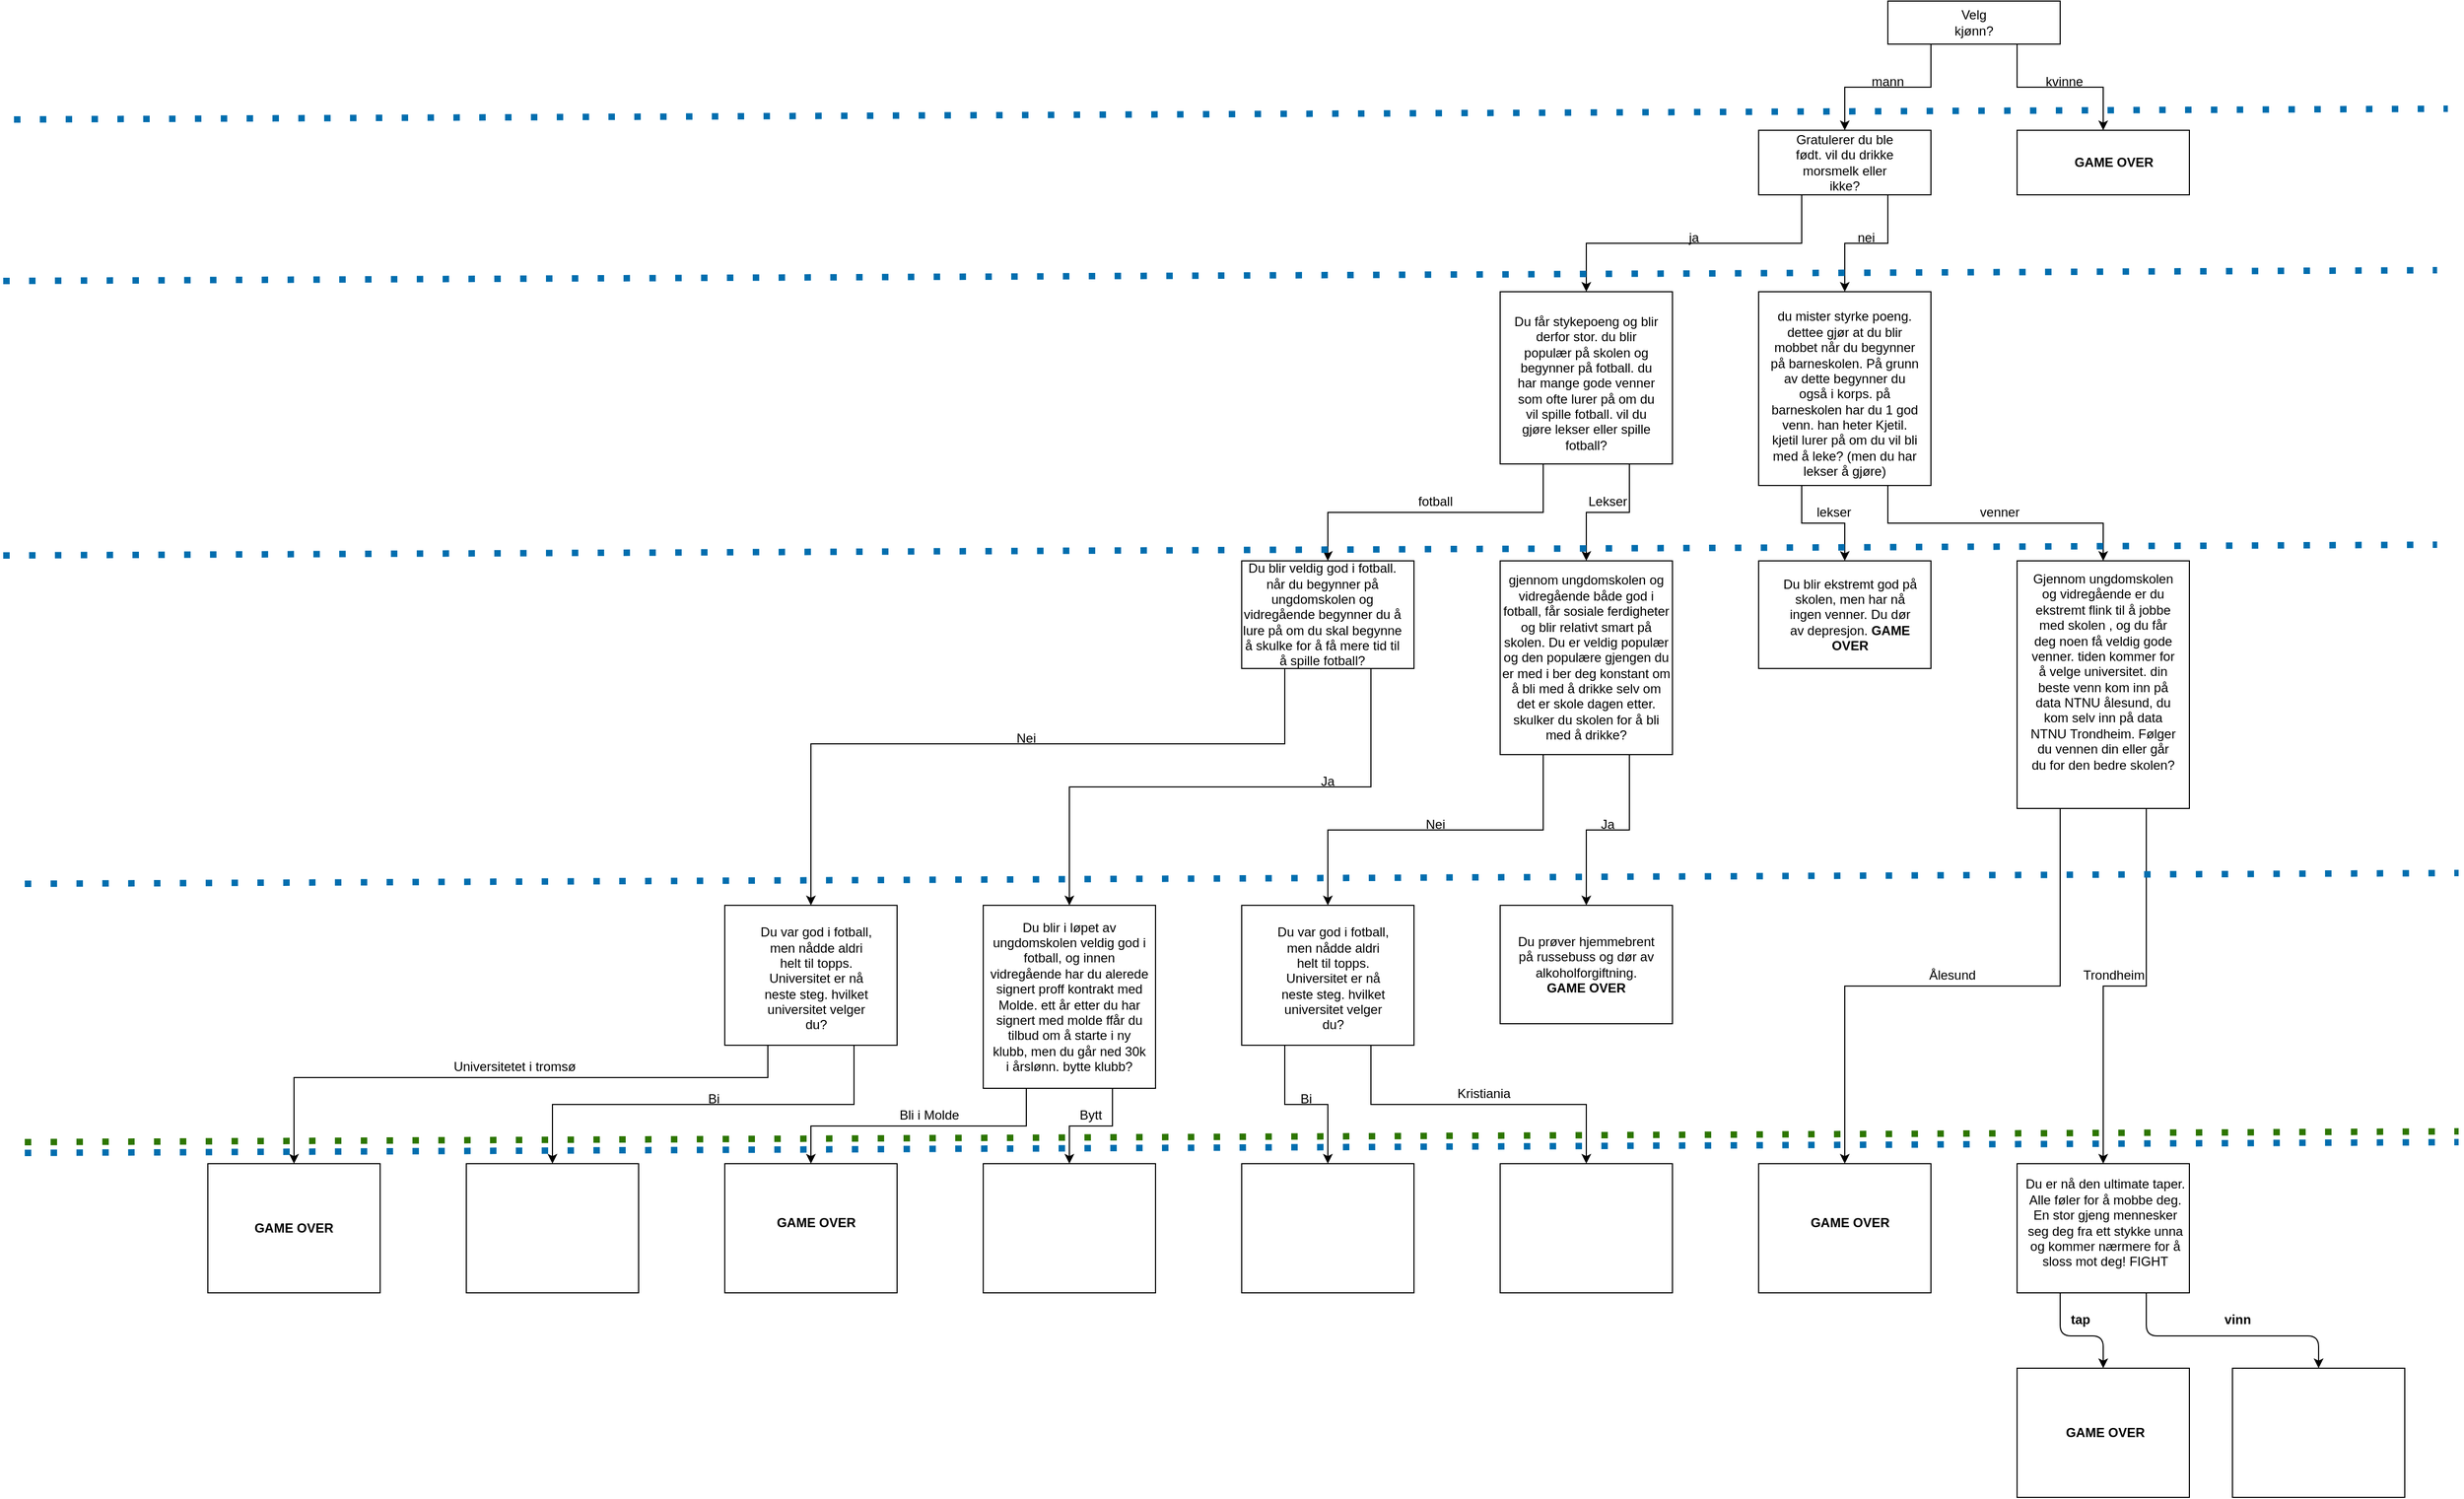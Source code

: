 <mxfile>
    <diagram name="Page-1" id="lef5iDwa3xXjvtml4HyG">
        <mxGraphModel dx="2606" dy="690" grid="1" gridSize="10" guides="1" tooltips="1" connect="1" arrows="1" fold="1" page="1" pageScale="1" pageWidth="827" pageHeight="1169" math="0" shadow="0">
            <root>
                <mxCell id="0"/>
                <mxCell id="1" parent="0"/>
                <mxCell id="9PuQq-sYvJ30OwEYMtA9-5" style="edgeStyle=orthogonalEdgeStyle;rounded=0;orthogonalLoop=1;jettySize=auto;html=1;exitX=0.25;exitY=1;exitDx=0;exitDy=0;entryX=0.5;entryY=0;entryDx=0;entryDy=0;" parent="1" source="9PuQq-sYvJ30OwEYMtA9-1" target="9PuQq-sYvJ30OwEYMtA9-3" edge="1">
                    <mxGeometry relative="1" as="geometry"/>
                </mxCell>
                <mxCell id="9PuQq-sYvJ30OwEYMtA9-8" style="edgeStyle=orthogonalEdgeStyle;rounded=0;orthogonalLoop=1;jettySize=auto;html=1;exitX=0.75;exitY=1;exitDx=0;exitDy=0;entryX=0.5;entryY=0;entryDx=0;entryDy=0;" parent="1" source="9PuQq-sYvJ30OwEYMtA9-1" target="9PuQq-sYvJ30OwEYMtA9-6" edge="1">
                    <mxGeometry relative="1" as="geometry"/>
                </mxCell>
                <mxCell id="9PuQq-sYvJ30OwEYMtA9-1" value="" style="rounded=0;whiteSpace=wrap;html=1;" parent="1" vertex="1">
                    <mxGeometry x="280" y="80" width="160" height="40" as="geometry"/>
                </mxCell>
                <mxCell id="9PuQq-sYvJ30OwEYMtA9-2" value="Velg kjønn?" style="text;html=1;strokeColor=none;fillColor=none;align=center;verticalAlign=middle;whiteSpace=wrap;rounded=0;" parent="1" vertex="1">
                    <mxGeometry x="330" y="85" width="60" height="30" as="geometry"/>
                </mxCell>
                <mxCell id="9PuQq-sYvJ30OwEYMtA9-19" style="edgeStyle=orthogonalEdgeStyle;rounded=0;orthogonalLoop=1;jettySize=auto;html=1;exitX=0.75;exitY=1;exitDx=0;exitDy=0;entryX=0.5;entryY=0;entryDx=0;entryDy=0;" parent="1" source="9PuQq-sYvJ30OwEYMtA9-3" target="9PuQq-sYvJ30OwEYMtA9-14" edge="1">
                    <mxGeometry relative="1" as="geometry"/>
                </mxCell>
                <mxCell id="9PuQq-sYvJ30OwEYMtA9-20" style="edgeStyle=orthogonalEdgeStyle;rounded=0;orthogonalLoop=1;jettySize=auto;html=1;exitX=0.25;exitY=1;exitDx=0;exitDy=0;entryX=0.5;entryY=0;entryDx=0;entryDy=0;" parent="1" source="9PuQq-sYvJ30OwEYMtA9-3" target="9PuQq-sYvJ30OwEYMtA9-15" edge="1">
                    <mxGeometry relative="1" as="geometry"/>
                </mxCell>
                <mxCell id="9PuQq-sYvJ30OwEYMtA9-3" value="" style="rounded=0;whiteSpace=wrap;html=1;" parent="1" vertex="1">
                    <mxGeometry x="160" y="200" width="160" height="60" as="geometry"/>
                </mxCell>
                <mxCell id="9PuQq-sYvJ30OwEYMtA9-6" value="" style="rounded=0;whiteSpace=wrap;html=1;" parent="1" vertex="1">
                    <mxGeometry x="400" y="200" width="160" height="60" as="geometry"/>
                </mxCell>
                <mxCell id="9PuQq-sYvJ30OwEYMtA9-9" value="&lt;b&gt;GAME OVER&lt;/b&gt;" style="text;html=1;strokeColor=none;fillColor=none;align=center;verticalAlign=middle;whiteSpace=wrap;rounded=0;" parent="1" vertex="1">
                    <mxGeometry x="450" y="215" width="80" height="30" as="geometry"/>
                </mxCell>
                <mxCell id="9PuQq-sYvJ30OwEYMtA9-10" value="mann" style="text;html=1;strokeColor=none;fillColor=none;align=center;verticalAlign=middle;whiteSpace=wrap;rounded=0;" parent="1" vertex="1">
                    <mxGeometry x="250" y="140" width="60" height="30" as="geometry"/>
                </mxCell>
                <mxCell id="9PuQq-sYvJ30OwEYMtA9-11" value="kvinne" style="text;html=1;strokeColor=none;fillColor=none;align=center;verticalAlign=middle;whiteSpace=wrap;rounded=0;" parent="1" vertex="1">
                    <mxGeometry x="414" y="140" width="60" height="30" as="geometry"/>
                </mxCell>
                <mxCell id="9PuQq-sYvJ30OwEYMtA9-13" value="Gratulerer du ble født. vil du drikke morsmelk eller ikke?" style="text;html=1;strokeColor=none;fillColor=none;align=center;verticalAlign=middle;whiteSpace=wrap;rounded=0;" parent="1" vertex="1">
                    <mxGeometry x="185" y="215" width="110" height="30" as="geometry"/>
                </mxCell>
                <mxCell id="9PuQq-sYvJ30OwEYMtA9-31" style="edgeStyle=orthogonalEdgeStyle;rounded=0;orthogonalLoop=1;jettySize=auto;html=1;exitX=0.25;exitY=1;exitDx=0;exitDy=0;entryX=0.5;entryY=0;entryDx=0;entryDy=0;" parent="1" source="9PuQq-sYvJ30OwEYMtA9-14" target="9PuQq-sYvJ30OwEYMtA9-26" edge="1">
                    <mxGeometry relative="1" as="geometry"/>
                </mxCell>
                <mxCell id="9PuQq-sYvJ30OwEYMtA9-32" style="edgeStyle=orthogonalEdgeStyle;rounded=0;orthogonalLoop=1;jettySize=auto;html=1;exitX=0.75;exitY=1;exitDx=0;exitDy=0;entryX=0.5;entryY=0;entryDx=0;entryDy=0;" parent="1" source="9PuQq-sYvJ30OwEYMtA9-14" target="9PuQq-sYvJ30OwEYMtA9-27" edge="1">
                    <mxGeometry relative="1" as="geometry"/>
                </mxCell>
                <mxCell id="9PuQq-sYvJ30OwEYMtA9-14" value="" style="rounded=0;whiteSpace=wrap;html=1;" parent="1" vertex="1">
                    <mxGeometry x="160" y="350" width="160" height="180" as="geometry"/>
                </mxCell>
                <mxCell id="9PuQq-sYvJ30OwEYMtA9-33" style="edgeStyle=orthogonalEdgeStyle;rounded=0;orthogonalLoop=1;jettySize=auto;html=1;exitX=0.75;exitY=1;exitDx=0;exitDy=0;entryX=0.5;entryY=0;entryDx=0;entryDy=0;" parent="1" source="9PuQq-sYvJ30OwEYMtA9-15" target="9PuQq-sYvJ30OwEYMtA9-29" edge="1">
                    <mxGeometry relative="1" as="geometry"/>
                </mxCell>
                <mxCell id="9PuQq-sYvJ30OwEYMtA9-34" style="edgeStyle=orthogonalEdgeStyle;rounded=0;orthogonalLoop=1;jettySize=auto;html=1;exitX=0.25;exitY=1;exitDx=0;exitDy=0;entryX=0.5;entryY=0;entryDx=0;entryDy=0;" parent="1" source="9PuQq-sYvJ30OwEYMtA9-15" target="9PuQq-sYvJ30OwEYMtA9-28" edge="1">
                    <mxGeometry relative="1" as="geometry"/>
                </mxCell>
                <mxCell id="9PuQq-sYvJ30OwEYMtA9-15" value="" style="rounded=0;whiteSpace=wrap;html=1;" parent="1" vertex="1">
                    <mxGeometry x="-80" y="350" width="160" height="160" as="geometry"/>
                </mxCell>
                <mxCell id="9PuQq-sYvJ30OwEYMtA9-21" value="ja" style="text;html=1;strokeColor=none;fillColor=none;align=center;verticalAlign=middle;whiteSpace=wrap;rounded=0;" parent="1" vertex="1">
                    <mxGeometry x="70" y="290" width="60" height="20" as="geometry"/>
                </mxCell>
                <mxCell id="9PuQq-sYvJ30OwEYMtA9-23" value="nei" style="text;html=1;strokeColor=none;fillColor=none;align=center;verticalAlign=middle;whiteSpace=wrap;rounded=0;" parent="1" vertex="1">
                    <mxGeometry x="230" y="290" width="60" height="20" as="geometry"/>
                </mxCell>
                <mxCell id="9PuQq-sYvJ30OwEYMtA9-24" value="du mister styrke poeng. dettee gjør at du blir mobbet når du begynner på barneskolen. På grunn av dette begynner du også i korps. på barneskolen har du 1 god venn. han heter Kjetil. kjetil lurer på om du vil bli med å leke? (men du har lekser å gjøre)" style="text;html=1;strokeColor=none;fillColor=none;align=center;verticalAlign=middle;whiteSpace=wrap;rounded=0;" parent="1" vertex="1">
                    <mxGeometry x="170" y="430" width="140" height="30" as="geometry"/>
                </mxCell>
                <mxCell id="9PuQq-sYvJ30OwEYMtA9-25" value="Du får stykepoeng og blir derfor stor. du blir populær på skolen og begynner på fotball. du har mange gode venner som ofte lurer på om du vil spille fotball. vil du gjøre lekser eller spille fotball?" style="text;html=1;strokeColor=none;fillColor=none;align=center;verticalAlign=middle;whiteSpace=wrap;rounded=0;" parent="1" vertex="1">
                    <mxGeometry x="-70" y="420" width="140" height="30" as="geometry"/>
                </mxCell>
                <mxCell id="9PuQq-sYvJ30OwEYMtA9-26" value="" style="rounded=0;whiteSpace=wrap;html=1;" parent="1" vertex="1">
                    <mxGeometry x="160" y="600" width="160" height="100" as="geometry"/>
                </mxCell>
                <mxCell id="9PuQq-sYvJ30OwEYMtA9-70" style="edgeStyle=orthogonalEdgeStyle;rounded=0;orthogonalLoop=1;jettySize=auto;html=1;exitX=0.25;exitY=1;exitDx=0;exitDy=0;entryX=0.5;entryY=0;entryDx=0;entryDy=0;" parent="1" source="9PuQq-sYvJ30OwEYMtA9-27" target="9PuQq-sYvJ30OwEYMtA9-60" edge="1">
                    <mxGeometry relative="1" as="geometry"/>
                </mxCell>
                <mxCell id="9PuQq-sYvJ30OwEYMtA9-71" style="edgeStyle=orthogonalEdgeStyle;rounded=0;orthogonalLoop=1;jettySize=auto;html=1;exitX=0.75;exitY=1;exitDx=0;exitDy=0;" parent="1" source="9PuQq-sYvJ30OwEYMtA9-27" target="9PuQq-sYvJ30OwEYMtA9-61" edge="1">
                    <mxGeometry relative="1" as="geometry"/>
                </mxCell>
                <mxCell id="9PuQq-sYvJ30OwEYMtA9-27" value="" style="rounded=0;whiteSpace=wrap;html=1;" parent="1" vertex="1">
                    <mxGeometry x="400" y="600" width="160" height="230" as="geometry"/>
                </mxCell>
                <mxCell id="9PuQq-sYvJ30OwEYMtA9-49" style="edgeStyle=orthogonalEdgeStyle;rounded=0;orthogonalLoop=1;jettySize=auto;html=1;exitX=0.25;exitY=1;exitDx=0;exitDy=0;entryX=0.5;entryY=0;entryDx=0;entryDy=0;" parent="1" source="9PuQq-sYvJ30OwEYMtA9-28" target="9PuQq-sYvJ30OwEYMtA9-45" edge="1">
                    <mxGeometry relative="1" as="geometry">
                        <Array as="points">
                            <mxPoint x="-280" y="770"/>
                            <mxPoint x="-720" y="770"/>
                        </Array>
                    </mxGeometry>
                </mxCell>
                <mxCell id="9PuQq-sYvJ30OwEYMtA9-50" style="edgeStyle=orthogonalEdgeStyle;rounded=0;orthogonalLoop=1;jettySize=auto;html=1;exitX=0.75;exitY=1;exitDx=0;exitDy=0;entryX=0.5;entryY=0;entryDx=0;entryDy=0;" parent="1" source="9PuQq-sYvJ30OwEYMtA9-28" target="9PuQq-sYvJ30OwEYMtA9-44" edge="1">
                    <mxGeometry relative="1" as="geometry">
                        <Array as="points">
                            <mxPoint x="-200" y="810"/>
                            <mxPoint x="-480" y="810"/>
                        </Array>
                    </mxGeometry>
                </mxCell>
                <mxCell id="9PuQq-sYvJ30OwEYMtA9-28" value="" style="rounded=0;whiteSpace=wrap;html=1;" parent="1" vertex="1">
                    <mxGeometry x="-320" y="600" width="160" height="100" as="geometry"/>
                </mxCell>
                <mxCell id="9PuQq-sYvJ30OwEYMtA9-47" style="edgeStyle=orthogonalEdgeStyle;rounded=0;orthogonalLoop=1;jettySize=auto;html=1;exitX=0.25;exitY=1;exitDx=0;exitDy=0;entryX=0.5;entryY=0;entryDx=0;entryDy=0;" parent="1" source="9PuQq-sYvJ30OwEYMtA9-29" target="9PuQq-sYvJ30OwEYMtA9-42" edge="1">
                    <mxGeometry relative="1" as="geometry"/>
                </mxCell>
                <mxCell id="9PuQq-sYvJ30OwEYMtA9-48" style="edgeStyle=orthogonalEdgeStyle;rounded=0;orthogonalLoop=1;jettySize=auto;html=1;exitX=0.75;exitY=1;exitDx=0;exitDy=0;entryX=0.5;entryY=0;entryDx=0;entryDy=0;" parent="1" source="9PuQq-sYvJ30OwEYMtA9-29" target="9PuQq-sYvJ30OwEYMtA9-41" edge="1">
                    <mxGeometry relative="1" as="geometry"/>
                </mxCell>
                <mxCell id="9PuQq-sYvJ30OwEYMtA9-29" value="" style="rounded=0;whiteSpace=wrap;html=1;" parent="1" vertex="1">
                    <mxGeometry x="-80" y="600" width="160" height="180" as="geometry"/>
                </mxCell>
                <mxCell id="9PuQq-sYvJ30OwEYMtA9-35" value="Lekser" style="text;html=1;strokeColor=none;fillColor=none;align=center;verticalAlign=middle;whiteSpace=wrap;rounded=0;" parent="1" vertex="1">
                    <mxGeometry x="-10" y="530" width="60" height="30" as="geometry"/>
                </mxCell>
                <mxCell id="9PuQq-sYvJ30OwEYMtA9-36" value="fotball" style="text;html=1;strokeColor=none;fillColor=none;align=center;verticalAlign=middle;whiteSpace=wrap;rounded=0;" parent="1" vertex="1">
                    <mxGeometry x="-170" y="530" width="60" height="30" as="geometry"/>
                </mxCell>
                <mxCell id="9PuQq-sYvJ30OwEYMtA9-37" value="lekser" style="text;html=1;strokeColor=none;fillColor=none;align=center;verticalAlign=middle;whiteSpace=wrap;rounded=0;" parent="1" vertex="1">
                    <mxGeometry x="200" y="540" width="60" height="30" as="geometry"/>
                </mxCell>
                <mxCell id="9PuQq-sYvJ30OwEYMtA9-38" value="venner" style="text;html=1;strokeColor=none;fillColor=none;align=center;verticalAlign=middle;whiteSpace=wrap;rounded=0;" parent="1" vertex="1">
                    <mxGeometry x="354" y="540" width="60" height="30" as="geometry"/>
                </mxCell>
                <mxCell id="9PuQq-sYvJ30OwEYMtA9-39" value="Du blir veldig god i fotball. når du begynner på ungdomskolen og vidregående begynner du å lure på om du skal begynne å skulke for å få mere tid til å spille fotball?" style="text;html=1;strokeColor=none;fillColor=none;align=center;verticalAlign=middle;whiteSpace=wrap;rounded=0;" parent="1" vertex="1">
                    <mxGeometry x="-320" y="585" width="150" height="130" as="geometry"/>
                </mxCell>
                <mxCell id="9PuQq-sYvJ30OwEYMtA9-40" value="gjennom ungdomskolen og vidregående både god i fotball, får sosiale ferdigheter og blir relativt smart på skolen. Du er veldig populær og den populære gjengen du er med i ber deg konstant om å bli med å drikke selv om det er skole dagen etter. skulker du skolen for å bli med å drikke?" style="text;html=1;strokeColor=none;fillColor=none;align=center;verticalAlign=middle;whiteSpace=wrap;rounded=0;" parent="1" vertex="1">
                    <mxGeometry x="-80" y="610" width="160" height="160" as="geometry"/>
                </mxCell>
                <mxCell id="9PuQq-sYvJ30OwEYMtA9-41" value="" style="rounded=0;whiteSpace=wrap;html=1;" parent="1" vertex="1">
                    <mxGeometry x="-80" y="920" width="160" height="110" as="geometry"/>
                </mxCell>
                <mxCell id="9PuQq-sYvJ30OwEYMtA9-72" style="edgeStyle=orthogonalEdgeStyle;rounded=0;orthogonalLoop=1;jettySize=auto;html=1;exitX=0.75;exitY=1;exitDx=0;exitDy=0;" parent="1" source="9PuQq-sYvJ30OwEYMtA9-42" target="9PuQq-sYvJ30OwEYMtA9-65" edge="1">
                    <mxGeometry relative="1" as="geometry"/>
                </mxCell>
                <mxCell id="9PuQq-sYvJ30OwEYMtA9-73" style="edgeStyle=orthogonalEdgeStyle;rounded=0;orthogonalLoop=1;jettySize=auto;html=1;exitX=0.25;exitY=1;exitDx=0;exitDy=0;entryX=0.5;entryY=0;entryDx=0;entryDy=0;" parent="1" source="9PuQq-sYvJ30OwEYMtA9-42" target="9PuQq-sYvJ30OwEYMtA9-64" edge="1">
                    <mxGeometry relative="1" as="geometry"/>
                </mxCell>
                <mxCell id="9PuQq-sYvJ30OwEYMtA9-42" value="" style="rounded=0;whiteSpace=wrap;html=1;" parent="1" vertex="1">
                    <mxGeometry x="-320" y="920" width="160" height="130" as="geometry"/>
                </mxCell>
                <mxCell id="9PuQq-sYvJ30OwEYMtA9-43" value="Du var god i fotball, men nådde aldri helt til topps. Universitet er nå neste steg. hvilket universitet velger du?" style="text;html=1;strokeColor=none;fillColor=none;align=center;verticalAlign=middle;whiteSpace=wrap;rounded=0;" parent="1" vertex="1">
                    <mxGeometry x="-290" y="935" width="110" height="105" as="geometry"/>
                </mxCell>
                <mxCell id="9PuQq-sYvJ30OwEYMtA9-75" style="edgeStyle=orthogonalEdgeStyle;rounded=0;orthogonalLoop=1;jettySize=auto;html=1;exitX=0.25;exitY=1;exitDx=0;exitDy=0;entryX=0.5;entryY=0;entryDx=0;entryDy=0;" parent="1" source="9PuQq-sYvJ30OwEYMtA9-44" target="9PuQq-sYvJ30OwEYMtA9-66" edge="1">
                    <mxGeometry relative="1" as="geometry"/>
                </mxCell>
                <mxCell id="9PuQq-sYvJ30OwEYMtA9-78" style="edgeStyle=orthogonalEdgeStyle;rounded=0;orthogonalLoop=1;jettySize=auto;html=1;exitX=0.75;exitY=1;exitDx=0;exitDy=0;entryX=0.5;entryY=0;entryDx=0;entryDy=0;" parent="1" source="9PuQq-sYvJ30OwEYMtA9-44" target="9PuQq-sYvJ30OwEYMtA9-67" edge="1">
                    <mxGeometry relative="1" as="geometry"/>
                </mxCell>
                <mxCell id="9PuQq-sYvJ30OwEYMtA9-44" value="" style="rounded=0;whiteSpace=wrap;html=1;" parent="1" vertex="1">
                    <mxGeometry x="-560" y="920" width="160" height="170" as="geometry"/>
                </mxCell>
                <mxCell id="9PuQq-sYvJ30OwEYMtA9-76" style="edgeStyle=orthogonalEdgeStyle;rounded=0;orthogonalLoop=1;jettySize=auto;html=1;exitX=0.75;exitY=1;exitDx=0;exitDy=0;entryX=0.5;entryY=0;entryDx=0;entryDy=0;" parent="1" source="9PuQq-sYvJ30OwEYMtA9-45" target="9PuQq-sYvJ30OwEYMtA9-69" edge="1">
                    <mxGeometry relative="1" as="geometry"/>
                </mxCell>
                <mxCell id="9PuQq-sYvJ30OwEYMtA9-77" style="edgeStyle=orthogonalEdgeStyle;rounded=0;orthogonalLoop=1;jettySize=auto;html=1;exitX=0.25;exitY=1;exitDx=0;exitDy=0;entryX=0.5;entryY=0;entryDx=0;entryDy=0;" parent="1" source="9PuQq-sYvJ30OwEYMtA9-45" target="9PuQq-sYvJ30OwEYMtA9-68" edge="1">
                    <mxGeometry relative="1" as="geometry">
                        <Array as="points">
                            <mxPoint x="-760" y="1080"/>
                            <mxPoint x="-1200" y="1080"/>
                        </Array>
                    </mxGeometry>
                </mxCell>
                <mxCell id="9PuQq-sYvJ30OwEYMtA9-45" value="" style="rounded=0;whiteSpace=wrap;html=1;" parent="1" vertex="1">
                    <mxGeometry x="-800" y="920" width="160" height="130" as="geometry"/>
                </mxCell>
                <mxCell id="9PuQq-sYvJ30OwEYMtA9-46" value="Du var god i fotball, men nådde aldri helt til topps. Universitet er nå neste steg. hvilket universitet velger du?" style="text;html=1;strokeColor=none;fillColor=none;align=center;verticalAlign=middle;whiteSpace=wrap;rounded=0;" parent="1" vertex="1">
                    <mxGeometry x="-770" y="935" width="110" height="105" as="geometry"/>
                </mxCell>
                <mxCell id="9PuQq-sYvJ30OwEYMtA9-51" value="Nei" style="text;html=1;strokeColor=none;fillColor=none;align=center;verticalAlign=middle;whiteSpace=wrap;rounded=0;" parent="1" vertex="1">
                    <mxGeometry x="-550" y="750" width="60" height="30" as="geometry"/>
                </mxCell>
                <mxCell id="9PuQq-sYvJ30OwEYMtA9-52" value="Nei" style="text;html=1;strokeColor=none;fillColor=none;align=center;verticalAlign=middle;whiteSpace=wrap;rounded=0;" parent="1" vertex="1">
                    <mxGeometry x="-170" y="830" width="60" height="30" as="geometry"/>
                </mxCell>
                <mxCell id="9PuQq-sYvJ30OwEYMtA9-53" value="Ja" style="text;html=1;strokeColor=none;fillColor=none;align=center;verticalAlign=middle;whiteSpace=wrap;rounded=0;" parent="1" vertex="1">
                    <mxGeometry x="-270" y="790" width="60" height="30" as="geometry"/>
                </mxCell>
                <mxCell id="9PuQq-sYvJ30OwEYMtA9-54" value="Ja" style="text;html=1;strokeColor=none;fillColor=none;align=center;verticalAlign=middle;whiteSpace=wrap;rounded=0;" parent="1" vertex="1">
                    <mxGeometry x="-10" y="830" width="60" height="30" as="geometry"/>
                </mxCell>
                <mxCell id="9PuQq-sYvJ30OwEYMtA9-55" value="Du blir i løpet av ungdomskolen veldig god i fotball, og innen vidregående har du alerede signert proff kontrakt med Molde. ett år etter du har signert med molde ffår du tilbud om å starte i ny klubb, men du går ned 30k i årslønn. bytte klubb?" style="text;html=1;strokeColor=none;fillColor=none;align=center;verticalAlign=middle;whiteSpace=wrap;rounded=0;" parent="1" vertex="1">
                    <mxGeometry x="-555" y="925" width="150" height="160" as="geometry"/>
                </mxCell>
                <mxCell id="9PuQq-sYvJ30OwEYMtA9-57" value="Du prøver hjemmebrent på russebuss og dør av alkoholforgiftning. &lt;b&gt;GAME OVER&lt;/b&gt;" style="text;html=1;strokeColor=none;fillColor=none;align=center;verticalAlign=middle;whiteSpace=wrap;rounded=0;" parent="1" vertex="1">
                    <mxGeometry x="-65" y="927.5" width="130" height="95" as="geometry"/>
                </mxCell>
                <mxCell id="9PuQq-sYvJ30OwEYMtA9-58" value="Du blir ekstremt god på skolen, men har nå ingen venner. Du dør av depresjon. &lt;b&gt;GAME OVER&lt;/b&gt;" style="text;html=1;strokeColor=none;fillColor=none;align=center;verticalAlign=middle;whiteSpace=wrap;rounded=0;" parent="1" vertex="1">
                    <mxGeometry x="180" y="612.5" width="130" height="75" as="geometry"/>
                </mxCell>
                <mxCell id="9PuQq-sYvJ30OwEYMtA9-59" value="Gjennom ungdomskolen og vidregående er du ekstremt flink til å jobbe med skolen , og du får deg noen få veldig gode venner. tiden kommer for å velge universitet. din beste venn kom inn på data NTNU ålesund, du kom selv inn på data NTNU Trondheim. Følger du vennen din eller går du for den bedre skolen?" style="text;html=1;strokeColor=none;fillColor=none;align=center;verticalAlign=middle;whiteSpace=wrap;rounded=0;" parent="1" vertex="1">
                    <mxGeometry x="410" y="615" width="140" height="175" as="geometry"/>
                </mxCell>
                <mxCell id="9PuQq-sYvJ30OwEYMtA9-60" value="" style="rounded=0;whiteSpace=wrap;html=1;" parent="1" vertex="1">
                    <mxGeometry x="160" y="1160" width="160" height="120" as="geometry"/>
                </mxCell>
                <mxCell id="13" style="edgeStyle=none;html=1;exitX=0.25;exitY=1;exitDx=0;exitDy=0;entryX=0.5;entryY=0;entryDx=0;entryDy=0;" edge="1" parent="1" source="9PuQq-sYvJ30OwEYMtA9-61" target="9">
                    <mxGeometry relative="1" as="geometry">
                        <Array as="points">
                            <mxPoint x="440" y="1320"/>
                            <mxPoint x="480" y="1320"/>
                        </Array>
                    </mxGeometry>
                </mxCell>
                <mxCell id="14" style="edgeStyle=none;html=1;exitX=0.75;exitY=1;exitDx=0;exitDy=0;entryX=0.5;entryY=0;entryDx=0;entryDy=0;" edge="1" parent="1" source="9PuQq-sYvJ30OwEYMtA9-61" target="11">
                    <mxGeometry relative="1" as="geometry">
                        <Array as="points">
                            <mxPoint x="520" y="1320"/>
                            <mxPoint x="680" y="1320"/>
                        </Array>
                    </mxGeometry>
                </mxCell>
                <mxCell id="9PuQq-sYvJ30OwEYMtA9-61" value="" style="rounded=0;whiteSpace=wrap;html=1;" parent="1" vertex="1">
                    <mxGeometry x="400" y="1160" width="160" height="120" as="geometry"/>
                </mxCell>
                <mxCell id="9PuQq-sYvJ30OwEYMtA9-64" value="" style="rounded=0;whiteSpace=wrap;html=1;" parent="1" vertex="1">
                    <mxGeometry x="-320" y="1160" width="160" height="120" as="geometry"/>
                </mxCell>
                <mxCell id="9PuQq-sYvJ30OwEYMtA9-65" value="" style="rounded=0;whiteSpace=wrap;html=1;" parent="1" vertex="1">
                    <mxGeometry x="-80" y="1160" width="160" height="120" as="geometry"/>
                </mxCell>
                <mxCell id="9PuQq-sYvJ30OwEYMtA9-66" value="" style="rounded=0;whiteSpace=wrap;html=1;" parent="1" vertex="1">
                    <mxGeometry x="-800" y="1160" width="160" height="120" as="geometry"/>
                </mxCell>
                <mxCell id="9PuQq-sYvJ30OwEYMtA9-67" value="" style="rounded=0;whiteSpace=wrap;html=1;" parent="1" vertex="1">
                    <mxGeometry x="-560" y="1160" width="160" height="120" as="geometry"/>
                </mxCell>
                <mxCell id="9PuQq-sYvJ30OwEYMtA9-68" value="" style="rounded=0;whiteSpace=wrap;html=1;" parent="1" vertex="1">
                    <mxGeometry x="-1280" y="1160" width="160" height="120" as="geometry"/>
                </mxCell>
                <mxCell id="9PuQq-sYvJ30OwEYMtA9-69" value="" style="rounded=0;whiteSpace=wrap;html=1;" parent="1" vertex="1">
                    <mxGeometry x="-1040" y="1160" width="160" height="120" as="geometry"/>
                </mxCell>
                <mxCell id="9PuQq-sYvJ30OwEYMtA9-79" value="Ålesund" style="text;html=1;strokeColor=none;fillColor=none;align=center;verticalAlign=middle;whiteSpace=wrap;rounded=0;" parent="1" vertex="1">
                    <mxGeometry x="310" y="970" width="60" height="30" as="geometry"/>
                </mxCell>
                <mxCell id="9PuQq-sYvJ30OwEYMtA9-82" value="Trondheim" style="text;html=1;strokeColor=none;fillColor=none;align=center;verticalAlign=middle;whiteSpace=wrap;rounded=0;" parent="1" vertex="1">
                    <mxGeometry x="460" y="970" width="60" height="30" as="geometry"/>
                </mxCell>
                <mxCell id="9PuQq-sYvJ30OwEYMtA9-83" value="Bi" style="text;html=1;strokeColor=none;fillColor=none;align=center;verticalAlign=middle;whiteSpace=wrap;rounded=0;" parent="1" vertex="1">
                    <mxGeometry x="-290" y="1085" width="60" height="30" as="geometry"/>
                </mxCell>
                <mxCell id="9PuQq-sYvJ30OwEYMtA9-84" value="Kristiania" style="text;html=1;strokeColor=none;fillColor=none;align=center;verticalAlign=middle;whiteSpace=wrap;rounded=0;" parent="1" vertex="1">
                    <mxGeometry x="-125" y="1080" width="60" height="30" as="geometry"/>
                </mxCell>
                <mxCell id="9PuQq-sYvJ30OwEYMtA9-85" value="Bli i Molde" style="text;html=1;strokeColor=none;fillColor=none;align=center;verticalAlign=middle;whiteSpace=wrap;rounded=0;" parent="1" vertex="1">
                    <mxGeometry x="-640" y="1100" width="60" height="30" as="geometry"/>
                </mxCell>
                <mxCell id="9PuQq-sYvJ30OwEYMtA9-86" value="Bytt" style="text;html=1;strokeColor=none;fillColor=none;align=center;verticalAlign=middle;whiteSpace=wrap;rounded=0;" parent="1" vertex="1">
                    <mxGeometry x="-490" y="1100" width="60" height="30" as="geometry"/>
                </mxCell>
                <mxCell id="9PuQq-sYvJ30OwEYMtA9-87" value="Bi" style="text;html=1;strokeColor=none;fillColor=none;align=center;verticalAlign=middle;whiteSpace=wrap;rounded=0;" parent="1" vertex="1">
                    <mxGeometry x="-840" y="1085" width="60" height="30" as="geometry"/>
                </mxCell>
                <mxCell id="9PuQq-sYvJ30OwEYMtA9-88" value="Universitetet i tromsø" style="text;html=1;strokeColor=none;fillColor=none;align=center;verticalAlign=middle;whiteSpace=wrap;rounded=0;" parent="1" vertex="1">
                    <mxGeometry x="-1070" y="1055" width="150" height="30" as="geometry"/>
                </mxCell>
                <mxCell id="9PuQq-sYvJ30OwEYMtA9-90" value="&lt;b&gt;GAME OVER&lt;/b&gt;" style="text;html=1;strokeColor=none;fillColor=none;align=center;verticalAlign=middle;whiteSpace=wrap;rounded=0;" parent="1" vertex="1">
                    <mxGeometry x="-770" y="1200" width="110" height="30" as="geometry"/>
                </mxCell>
                <mxCell id="9PuQq-sYvJ30OwEYMtA9-91" value="&lt;b&gt;GAME OVER&lt;/b&gt;" style="text;html=1;strokeColor=none;fillColor=none;align=center;verticalAlign=middle;whiteSpace=wrap;rounded=0;" parent="1" vertex="1">
                    <mxGeometry x="190" y="1200" width="110" height="30" as="geometry"/>
                </mxCell>
                <mxCell id="9PuQq-sYvJ30OwEYMtA9-92" value="&lt;b&gt;GAME OVER&lt;/b&gt;" style="text;html=1;strokeColor=none;fillColor=none;align=center;verticalAlign=middle;whiteSpace=wrap;rounded=0;" parent="1" vertex="1">
                    <mxGeometry x="-1255" y="1205" width="110" height="30" as="geometry"/>
                </mxCell>
                <mxCell id="2" value="" style="endArrow=none;dashed=1;html=1;dashPattern=1 3;strokeWidth=6;fillColor=#1ba1e2;strokeColor=#006EAF;" parent="1" edge="1">
                    <mxGeometry width="50" height="50" relative="1" as="geometry">
                        <mxPoint x="-1450" y="1150" as="sourcePoint"/>
                        <mxPoint x="810" y="1140" as="targetPoint"/>
                    </mxGeometry>
                </mxCell>
                <mxCell id="3" value="" style="endArrow=none;dashed=1;html=1;dashPattern=1 3;strokeWidth=6;fillColor=#1ba1e2;strokeColor=#006EAF;" parent="1" edge="1">
                    <mxGeometry width="50" height="50" relative="1" as="geometry">
                        <mxPoint x="-1450" y="900" as="sourcePoint"/>
                        <mxPoint x="810" y="890" as="targetPoint"/>
                    </mxGeometry>
                </mxCell>
                <mxCell id="4" value="" style="endArrow=none;dashed=1;html=1;dashPattern=1 3;strokeWidth=6;fillColor=#1ba1e2;strokeColor=#006EAF;" parent="1" edge="1">
                    <mxGeometry width="50" height="50" relative="1" as="geometry">
                        <mxPoint x="-1470" y="595" as="sourcePoint"/>
                        <mxPoint x="790" y="585" as="targetPoint"/>
                    </mxGeometry>
                </mxCell>
                <mxCell id="5" value="" style="endArrow=none;dashed=1;html=1;dashPattern=1 3;strokeWidth=6;fillColor=#1ba1e2;strokeColor=#006EAF;" parent="1" edge="1">
                    <mxGeometry width="50" height="50" relative="1" as="geometry">
                        <mxPoint x="-1470" y="340" as="sourcePoint"/>
                        <mxPoint x="790" y="330" as="targetPoint"/>
                    </mxGeometry>
                </mxCell>
                <mxCell id="6" value="" style="endArrow=none;dashed=1;html=1;dashPattern=1 3;strokeWidth=6;fillColor=#1ba1e2;strokeColor=#006EAF;" parent="1" edge="1">
                    <mxGeometry width="50" height="50" relative="1" as="geometry">
                        <mxPoint x="-1460" y="190" as="sourcePoint"/>
                        <mxPoint x="800" y="180" as="targetPoint"/>
                    </mxGeometry>
                </mxCell>
                <mxCell id="7" value="" style="endArrow=none;dashed=1;html=1;dashPattern=1 3;strokeWidth=6;fillColor=#60a917;strokeColor=#2D7600;" parent="1" edge="1">
                    <mxGeometry width="50" height="50" relative="1" as="geometry">
                        <mxPoint x="-1450" y="1140" as="sourcePoint"/>
                        <mxPoint x="810" y="1130" as="targetPoint"/>
                    </mxGeometry>
                </mxCell>
                <mxCell id="8" value="Du er nå den ultimate taper. Alle føler for å mobbe deg.&lt;br&gt;En stor gjeng mennesker seg deg fra ett stykke unna og kommer nærmere for å sloss mot deg! FIGHT" style="text;html=1;strokeColor=none;fillColor=none;align=center;verticalAlign=middle;whiteSpace=wrap;rounded=0;" vertex="1" parent="1">
                    <mxGeometry x="404" y="1166.25" width="156" height="97.5" as="geometry"/>
                </mxCell>
                <mxCell id="9" value="" style="rounded=0;whiteSpace=wrap;html=1;" vertex="1" parent="1">
                    <mxGeometry x="400" y="1350" width="160" height="120" as="geometry"/>
                </mxCell>
                <mxCell id="10" value="&lt;b&gt;GAME OVER&lt;/b&gt;" style="text;html=1;strokeColor=none;fillColor=none;align=center;verticalAlign=middle;whiteSpace=wrap;rounded=0;" vertex="1" parent="1">
                    <mxGeometry x="427" y="1395" width="110" height="30" as="geometry"/>
                </mxCell>
                <mxCell id="11" value="" style="rounded=0;whiteSpace=wrap;html=1;" vertex="1" parent="1">
                    <mxGeometry x="600" y="1350" width="160" height="120" as="geometry"/>
                </mxCell>
                <mxCell id="15" value="&lt;b&gt;tap&lt;/b&gt;" style="text;html=1;strokeColor=none;fillColor=none;align=center;verticalAlign=middle;whiteSpace=wrap;rounded=0;" vertex="1" parent="1">
                    <mxGeometry x="404" y="1290" width="110" height="30" as="geometry"/>
                </mxCell>
                <mxCell id="16" value="&lt;b&gt;vinn&lt;/b&gt;" style="text;html=1;strokeColor=none;fillColor=none;align=center;verticalAlign=middle;whiteSpace=wrap;rounded=0;" vertex="1" parent="1">
                    <mxGeometry x="550" y="1290" width="110" height="30" as="geometry"/>
                </mxCell>
            </root>
        </mxGraphModel>
    </diagram>
</mxfile>